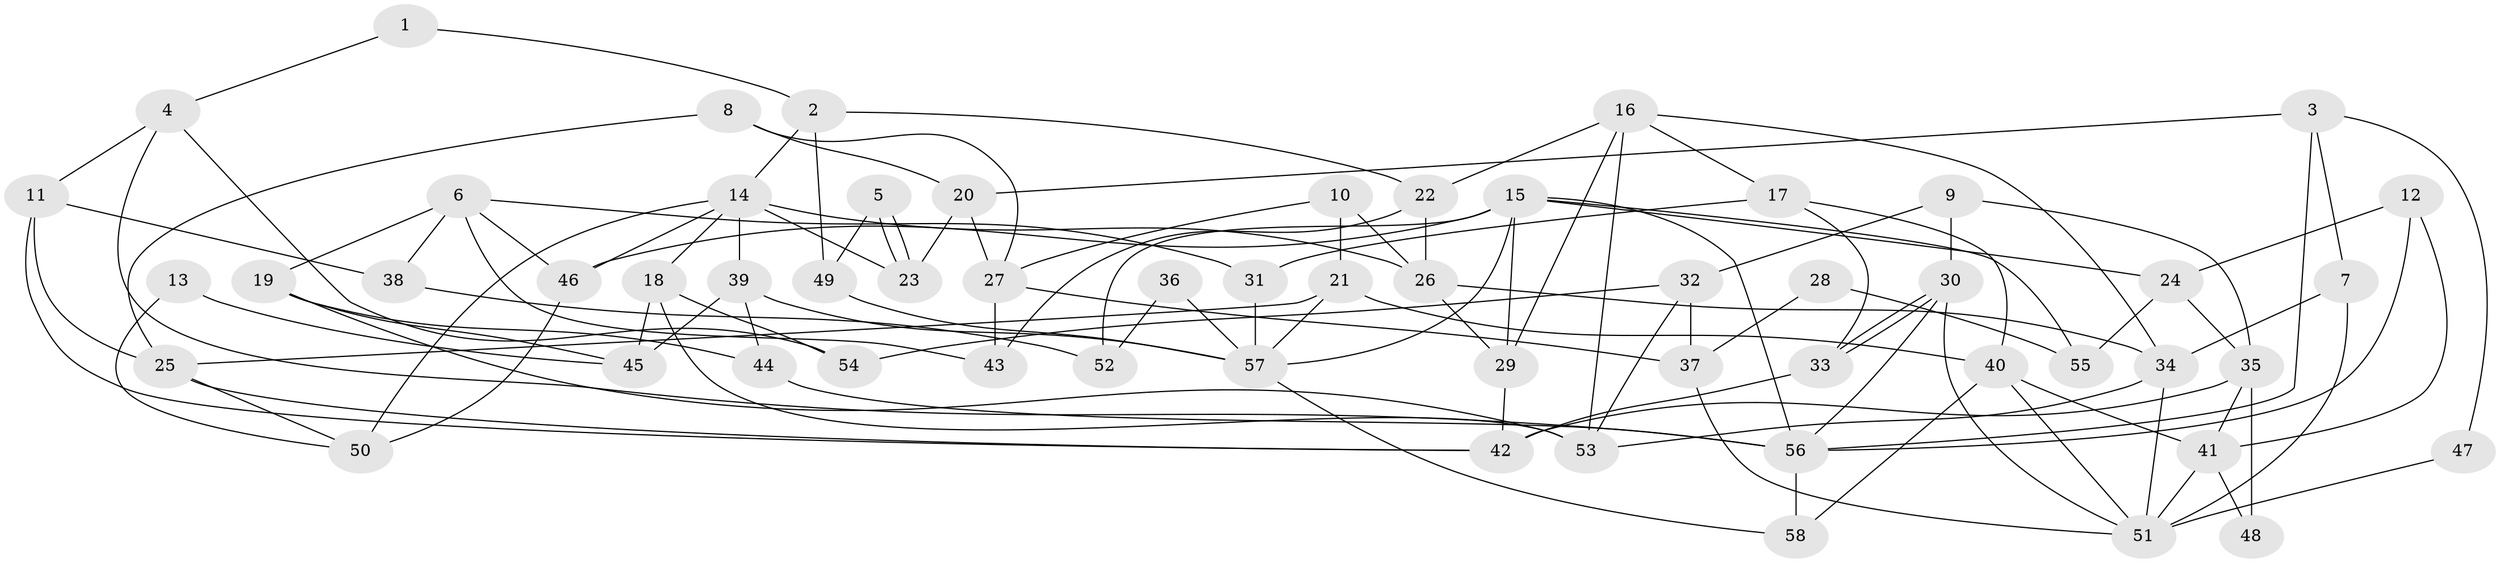 // coarse degree distribution, {2: 0.1111111111111111, 9: 0.05555555555555555, 4: 0.2777777777777778, 5: 0.16666666666666666, 3: 0.08333333333333333, 8: 0.027777777777777776, 7: 0.2222222222222222, 6: 0.027777777777777776, 1: 0.027777777777777776}
// Generated by graph-tools (version 1.1) at 2025/24/03/03/25 07:24:02]
// undirected, 58 vertices, 116 edges
graph export_dot {
graph [start="1"]
  node [color=gray90,style=filled];
  1;
  2;
  3;
  4;
  5;
  6;
  7;
  8;
  9;
  10;
  11;
  12;
  13;
  14;
  15;
  16;
  17;
  18;
  19;
  20;
  21;
  22;
  23;
  24;
  25;
  26;
  27;
  28;
  29;
  30;
  31;
  32;
  33;
  34;
  35;
  36;
  37;
  38;
  39;
  40;
  41;
  42;
  43;
  44;
  45;
  46;
  47;
  48;
  49;
  50;
  51;
  52;
  53;
  54;
  55;
  56;
  57;
  58;
  1 -- 4;
  1 -- 2;
  2 -- 22;
  2 -- 14;
  2 -- 49;
  3 -- 20;
  3 -- 56;
  3 -- 7;
  3 -- 47;
  4 -- 11;
  4 -- 56;
  4 -- 54;
  5 -- 49;
  5 -- 23;
  5 -- 23;
  6 -- 46;
  6 -- 19;
  6 -- 31;
  6 -- 38;
  6 -- 43;
  7 -- 51;
  7 -- 34;
  8 -- 27;
  8 -- 20;
  8 -- 25;
  9 -- 30;
  9 -- 35;
  9 -- 32;
  10 -- 27;
  10 -- 21;
  10 -- 26;
  11 -- 25;
  11 -- 42;
  11 -- 38;
  12 -- 24;
  12 -- 41;
  12 -- 56;
  13 -- 50;
  13 -- 45;
  14 -- 26;
  14 -- 50;
  14 -- 18;
  14 -- 23;
  14 -- 39;
  14 -- 46;
  15 -- 57;
  15 -- 29;
  15 -- 24;
  15 -- 46;
  15 -- 52;
  15 -- 55;
  15 -- 56;
  16 -- 53;
  16 -- 29;
  16 -- 17;
  16 -- 22;
  16 -- 34;
  17 -- 40;
  17 -- 31;
  17 -- 33;
  18 -- 54;
  18 -- 45;
  18 -- 53;
  19 -- 53;
  19 -- 45;
  19 -- 44;
  20 -- 23;
  20 -- 27;
  21 -- 57;
  21 -- 40;
  21 -- 25;
  22 -- 26;
  22 -- 43;
  24 -- 35;
  24 -- 55;
  25 -- 42;
  25 -- 50;
  26 -- 34;
  26 -- 29;
  27 -- 37;
  27 -- 43;
  28 -- 37;
  28 -- 55;
  29 -- 42;
  30 -- 33;
  30 -- 33;
  30 -- 56;
  30 -- 51;
  31 -- 57;
  32 -- 53;
  32 -- 37;
  32 -- 54;
  33 -- 42;
  34 -- 51;
  34 -- 53;
  35 -- 42;
  35 -- 41;
  35 -- 48;
  36 -- 52;
  36 -- 57;
  37 -- 51;
  38 -- 52;
  39 -- 44;
  39 -- 45;
  39 -- 57;
  40 -- 58;
  40 -- 51;
  40 -- 41;
  41 -- 51;
  41 -- 48;
  44 -- 56;
  46 -- 50;
  47 -- 51;
  49 -- 57;
  56 -- 58;
  57 -- 58;
}
